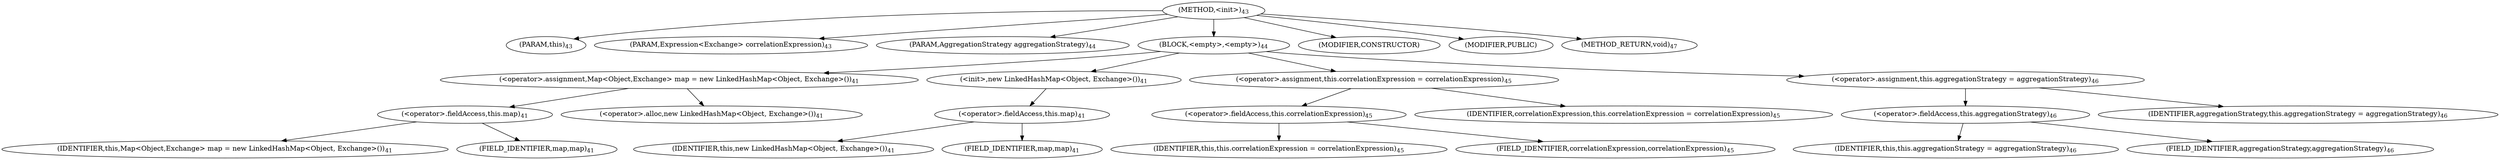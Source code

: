 digraph "&lt;init&gt;" {  
"44" [label = <(METHOD,&lt;init&gt;)<SUB>43</SUB>> ]
"4" [label = <(PARAM,this)<SUB>43</SUB>> ]
"45" [label = <(PARAM,Expression&lt;Exchange&gt; correlationExpression)<SUB>43</SUB>> ]
"46" [label = <(PARAM,AggregationStrategy aggregationStrategy)<SUB>44</SUB>> ]
"47" [label = <(BLOCK,&lt;empty&gt;,&lt;empty&gt;)<SUB>44</SUB>> ]
"48" [label = <(&lt;operator&gt;.assignment,Map&lt;Object,Exchange&gt; map = new LinkedHashMap&lt;Object, Exchange&gt;())<SUB>41</SUB>> ]
"49" [label = <(&lt;operator&gt;.fieldAccess,this.map)<SUB>41</SUB>> ]
"50" [label = <(IDENTIFIER,this,Map&lt;Object,Exchange&gt; map = new LinkedHashMap&lt;Object, Exchange&gt;())<SUB>41</SUB>> ]
"51" [label = <(FIELD_IDENTIFIER,map,map)<SUB>41</SUB>> ]
"52" [label = <(&lt;operator&gt;.alloc,new LinkedHashMap&lt;Object, Exchange&gt;())<SUB>41</SUB>> ]
"53" [label = <(&lt;init&gt;,new LinkedHashMap&lt;Object, Exchange&gt;())<SUB>41</SUB>> ]
"54" [label = <(&lt;operator&gt;.fieldAccess,this.map)<SUB>41</SUB>> ]
"55" [label = <(IDENTIFIER,this,new LinkedHashMap&lt;Object, Exchange&gt;())<SUB>41</SUB>> ]
"56" [label = <(FIELD_IDENTIFIER,map,map)<SUB>41</SUB>> ]
"57" [label = <(&lt;operator&gt;.assignment,this.correlationExpression = correlationExpression)<SUB>45</SUB>> ]
"58" [label = <(&lt;operator&gt;.fieldAccess,this.correlationExpression)<SUB>45</SUB>> ]
"3" [label = <(IDENTIFIER,this,this.correlationExpression = correlationExpression)<SUB>45</SUB>> ]
"59" [label = <(FIELD_IDENTIFIER,correlationExpression,correlationExpression)<SUB>45</SUB>> ]
"60" [label = <(IDENTIFIER,correlationExpression,this.correlationExpression = correlationExpression)<SUB>45</SUB>> ]
"61" [label = <(&lt;operator&gt;.assignment,this.aggregationStrategy = aggregationStrategy)<SUB>46</SUB>> ]
"62" [label = <(&lt;operator&gt;.fieldAccess,this.aggregationStrategy)<SUB>46</SUB>> ]
"5" [label = <(IDENTIFIER,this,this.aggregationStrategy = aggregationStrategy)<SUB>46</SUB>> ]
"63" [label = <(FIELD_IDENTIFIER,aggregationStrategy,aggregationStrategy)<SUB>46</SUB>> ]
"64" [label = <(IDENTIFIER,aggregationStrategy,this.aggregationStrategy = aggregationStrategy)<SUB>46</SUB>> ]
"65" [label = <(MODIFIER,CONSTRUCTOR)> ]
"66" [label = <(MODIFIER,PUBLIC)> ]
"67" [label = <(METHOD_RETURN,void)<SUB>47</SUB>> ]
  "44" -> "4" 
  "44" -> "45" 
  "44" -> "46" 
  "44" -> "47" 
  "44" -> "65" 
  "44" -> "66" 
  "44" -> "67" 
  "47" -> "48" 
  "47" -> "53" 
  "47" -> "57" 
  "47" -> "61" 
  "48" -> "49" 
  "48" -> "52" 
  "49" -> "50" 
  "49" -> "51" 
  "53" -> "54" 
  "54" -> "55" 
  "54" -> "56" 
  "57" -> "58" 
  "57" -> "60" 
  "58" -> "3" 
  "58" -> "59" 
  "61" -> "62" 
  "61" -> "64" 
  "62" -> "5" 
  "62" -> "63" 
}
